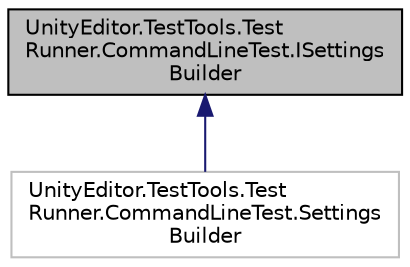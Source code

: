 digraph "UnityEditor.TestTools.TestRunner.CommandLineTest.ISettingsBuilder"
{
 // LATEX_PDF_SIZE
  edge [fontname="Helvetica",fontsize="10",labelfontname="Helvetica",labelfontsize="10"];
  node [fontname="Helvetica",fontsize="10",shape=record];
  Node1 [label="UnityEditor.TestTools.Test\lRunner.CommandLineTest.ISettings\lBuilder",height=0.2,width=0.4,color="black", fillcolor="grey75", style="filled", fontcolor="black",tooltip=" "];
  Node1 -> Node2 [dir="back",color="midnightblue",fontsize="10",style="solid",fontname="Helvetica"];
  Node2 [label="UnityEditor.TestTools.Test\lRunner.CommandLineTest.Settings\lBuilder",height=0.2,width=0.4,color="grey75", fillcolor="white", style="filled",tooltip=" "];
}

